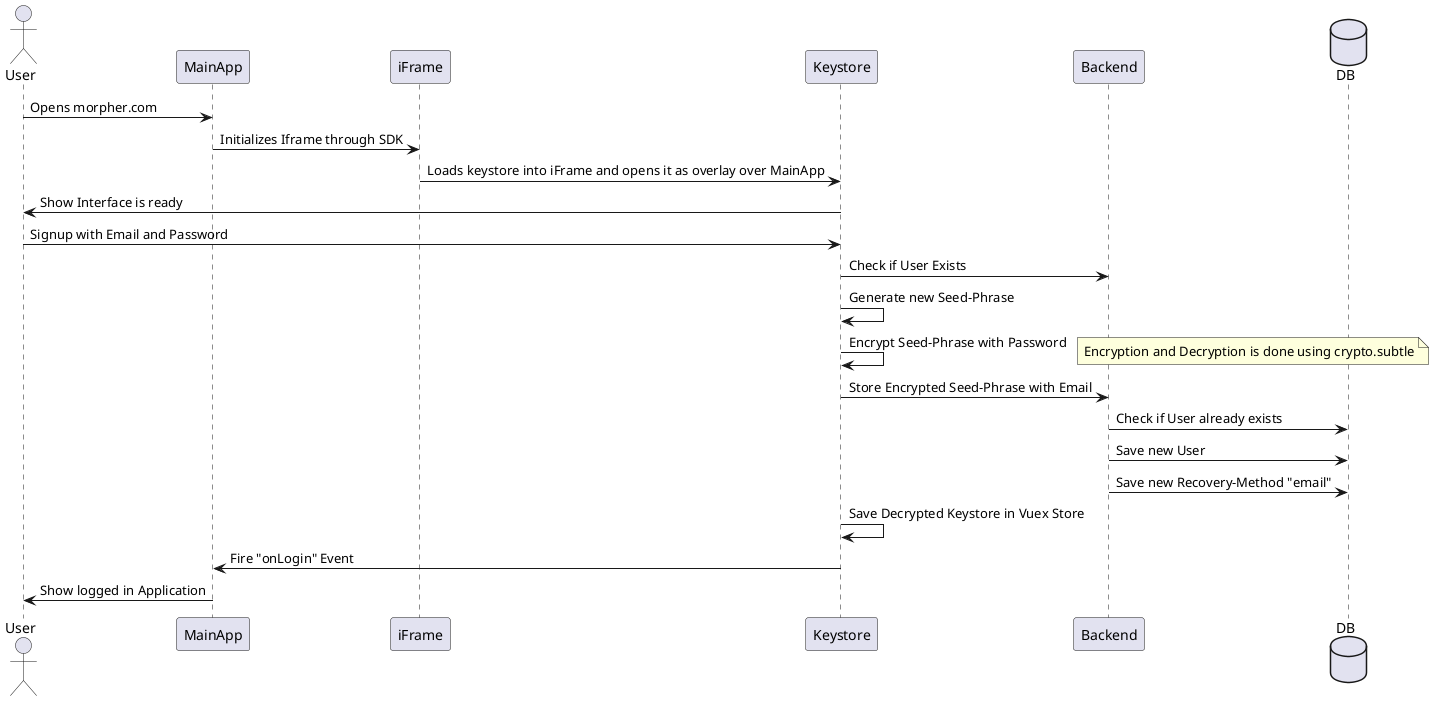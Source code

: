 @startuml
actor User
participant MainApp
participant iFrame
participant Keystore
participant Backend
database DB

User->MainApp: Opens morpher.com
MainApp->iFrame: Initializes Iframe through SDK
iFrame->Keystore: Loads keystore into iFrame and opens it as overlay over MainApp
Keystore->User: Show Interface is ready
User->Keystore: Signup with Email and Password
Keystore->Backend: Check if User Exists
Keystore->Keystore: Generate new Seed-Phrase
Keystore->Keystore: Encrypt Seed-Phrase with Password
note right: Encryption and Decryption is done using crypto.subtle
Keystore->Backend: Store Encrypted Seed-Phrase with Email
Backend->DB: Check if User already exists
Backend->DB: Save new User
Backend->DB: Save new Recovery-Method "email"
Keystore->Keystore: Save Decrypted Keystore in Vuex Store
Keystore->MainApp: Fire "onLogin" Event
MainApp->User: Show logged in Application
@enduml